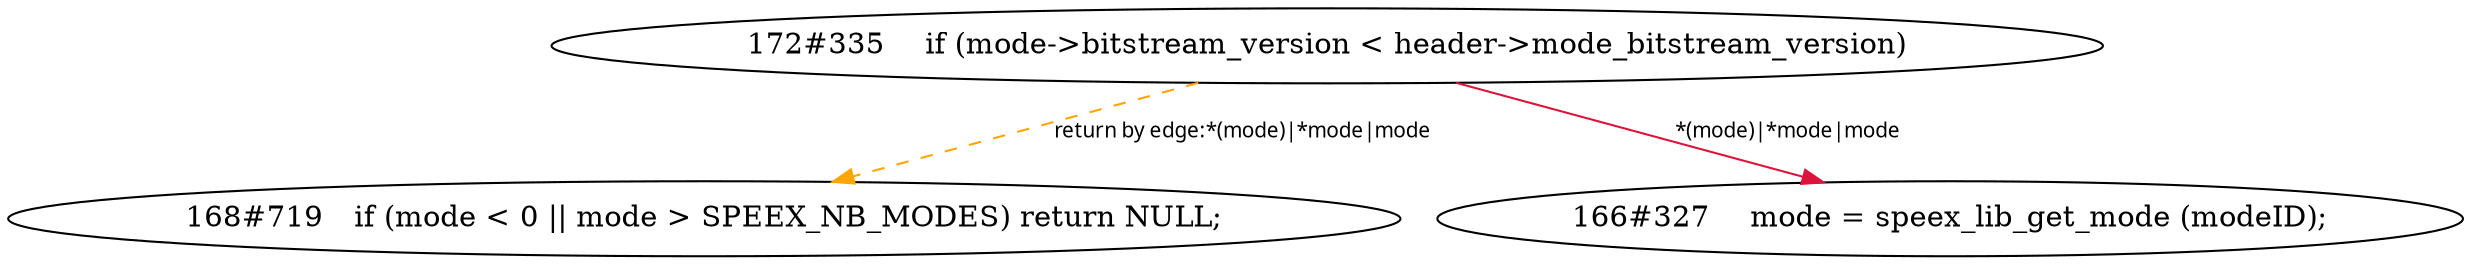 digraph tiantgraph{
"168#719	  if (mode < 0 || mode > SPEEX_NB_MODES) return NULL;";
"172#335	   if (mode->bitstream_version < header->mode_bitstream_version)";
"166#327	   mode = speex_lib_get_mode (modeID);";
edge [fontname = "Verdana", fontsize = 10, color="crimson", style="solid"];
"172#335	   if (mode->bitstream_version < header->mode_bitstream_version)"->"166#327	   mode = speex_lib_get_mode (modeID);"[label="*(mode)|*mode|mode"];
"172#335	   if (mode->bitstream_version < header->mode_bitstream_version)"->"168#719	  if (mode < 0 || mode > SPEEX_NB_MODES) return NULL;"[label="return by edge:*(mode)|*mode|mode",style="dashed", color="orange"];
}